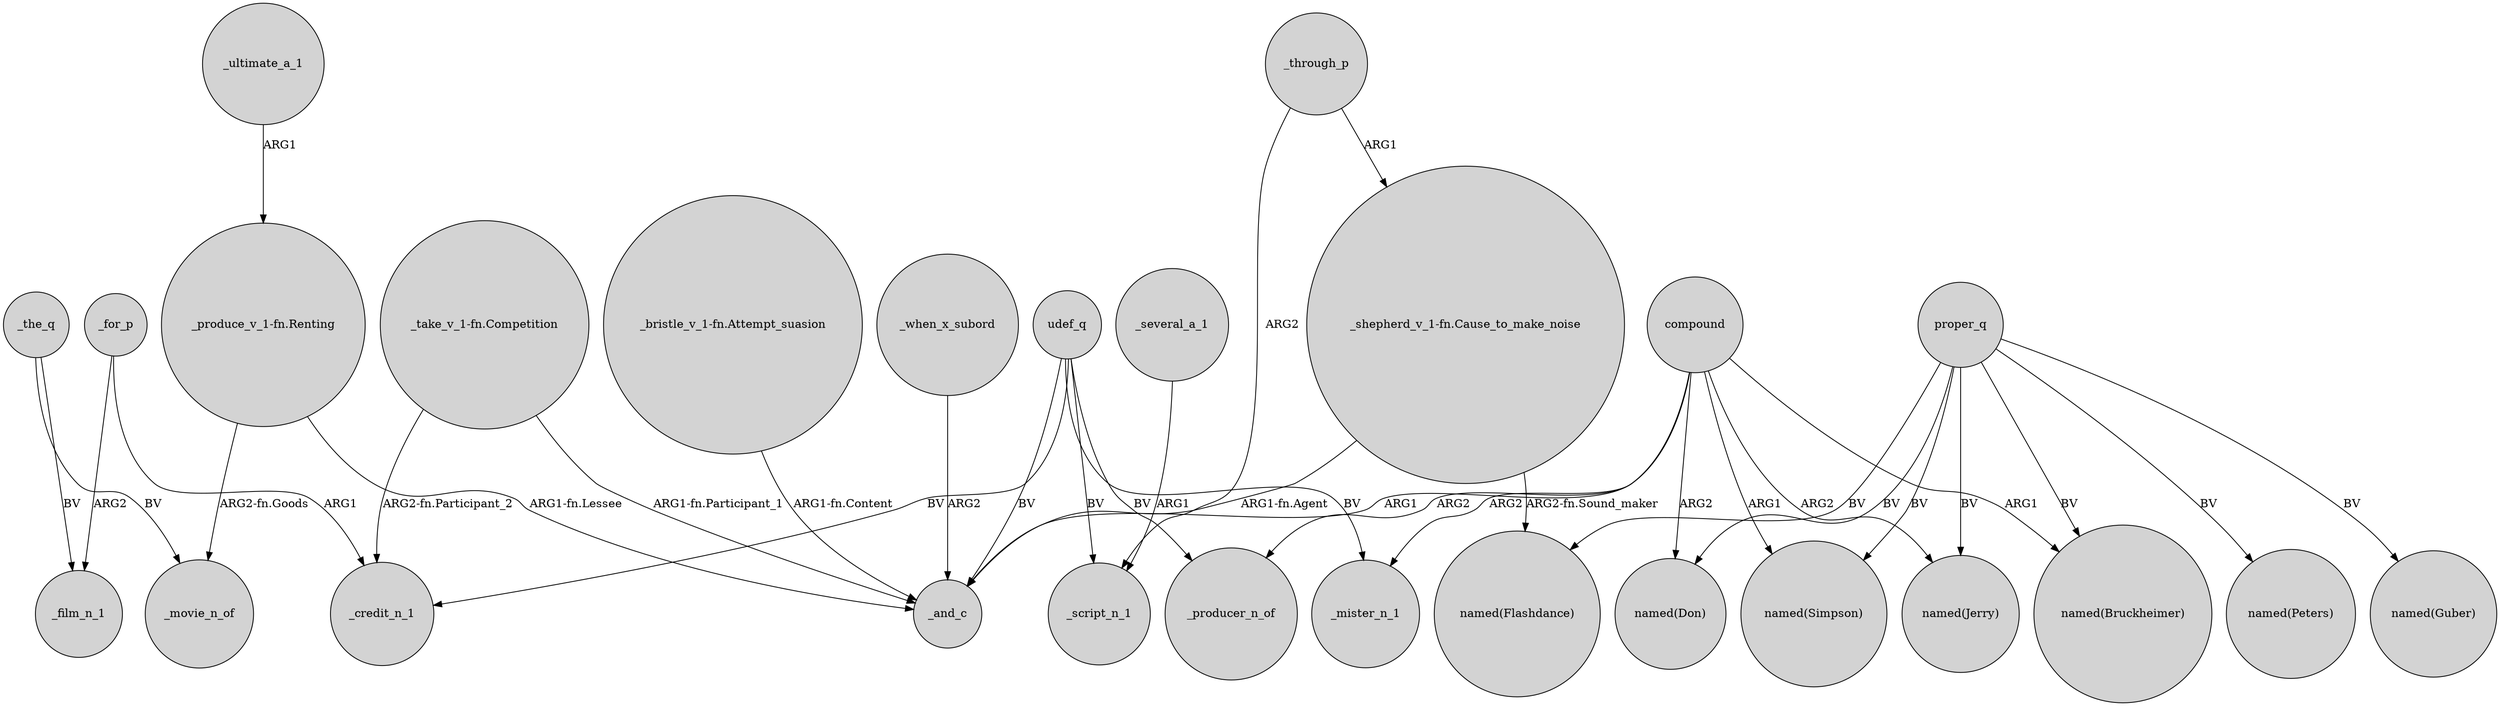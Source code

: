 digraph {
	node [shape=circle style=filled]
	compound -> _and_c [label=ARG1]
	compound -> _mister_n_1 [label=ARG2]
	compound -> "named(Don)" [label=ARG2]
	compound -> "named(Simpson)" [label=ARG1]
	"_take_v_1-fn.Competition" -> _and_c [label="ARG1-fn.Participant_1"]
	proper_q -> "named(Don)" [label=BV]
	"_shepherd_v_1-fn.Cause_to_make_noise" -> _and_c [label="ARG1-fn.Agent"]
	proper_q -> "named(Bruckheimer)" [label=BV]
	compound -> "named(Bruckheimer)" [label=ARG1]
	proper_q -> "named(Peters)" [label=BV]
	_for_p -> _film_n_1 [label=ARG2]
	"_produce_v_1-fn.Renting" -> _movie_n_of [label="ARG2-fn.Goods"]
	proper_q -> "named(Flashdance)" [label=BV]
	_several_a_1 -> _script_n_1 [label=ARG1]
	"_bristle_v_1-fn.Attempt_suasion" -> _and_c [label="ARG1-fn.Content"]
	udef_q -> _and_c [label=BV]
	udef_q -> _mister_n_1 [label=BV]
	_the_q -> _movie_n_of [label=BV]
	_the_q -> _film_n_1 [label=BV]
	udef_q -> _producer_n_of [label=BV]
	_through_p -> "_shepherd_v_1-fn.Cause_to_make_noise" [label=ARG1]
	_when_x_subord -> _and_c [label=ARG2]
	udef_q -> _script_n_1 [label=BV]
	proper_q -> "named(Jerry)" [label=BV]
	compound -> "named(Jerry)" [label=ARG2]
	udef_q -> _credit_n_1 [label=BV]
	proper_q -> "named(Guber)" [label=BV]
	"_produce_v_1-fn.Renting" -> _and_c [label="ARG1-fn.Lessee"]
	"_take_v_1-fn.Competition" -> _credit_n_1 [label="ARG2-fn.Participant_2"]
	_through_p -> _script_n_1 [label=ARG2]
	compound -> _producer_n_of [label=ARG2]
	_ultimate_a_1 -> "_produce_v_1-fn.Renting" [label=ARG1]
	proper_q -> "named(Simpson)" [label=BV]
	_for_p -> _credit_n_1 [label=ARG1]
	"_shepherd_v_1-fn.Cause_to_make_noise" -> "named(Flashdance)" [label="ARG2-fn.Sound_maker"]
}
